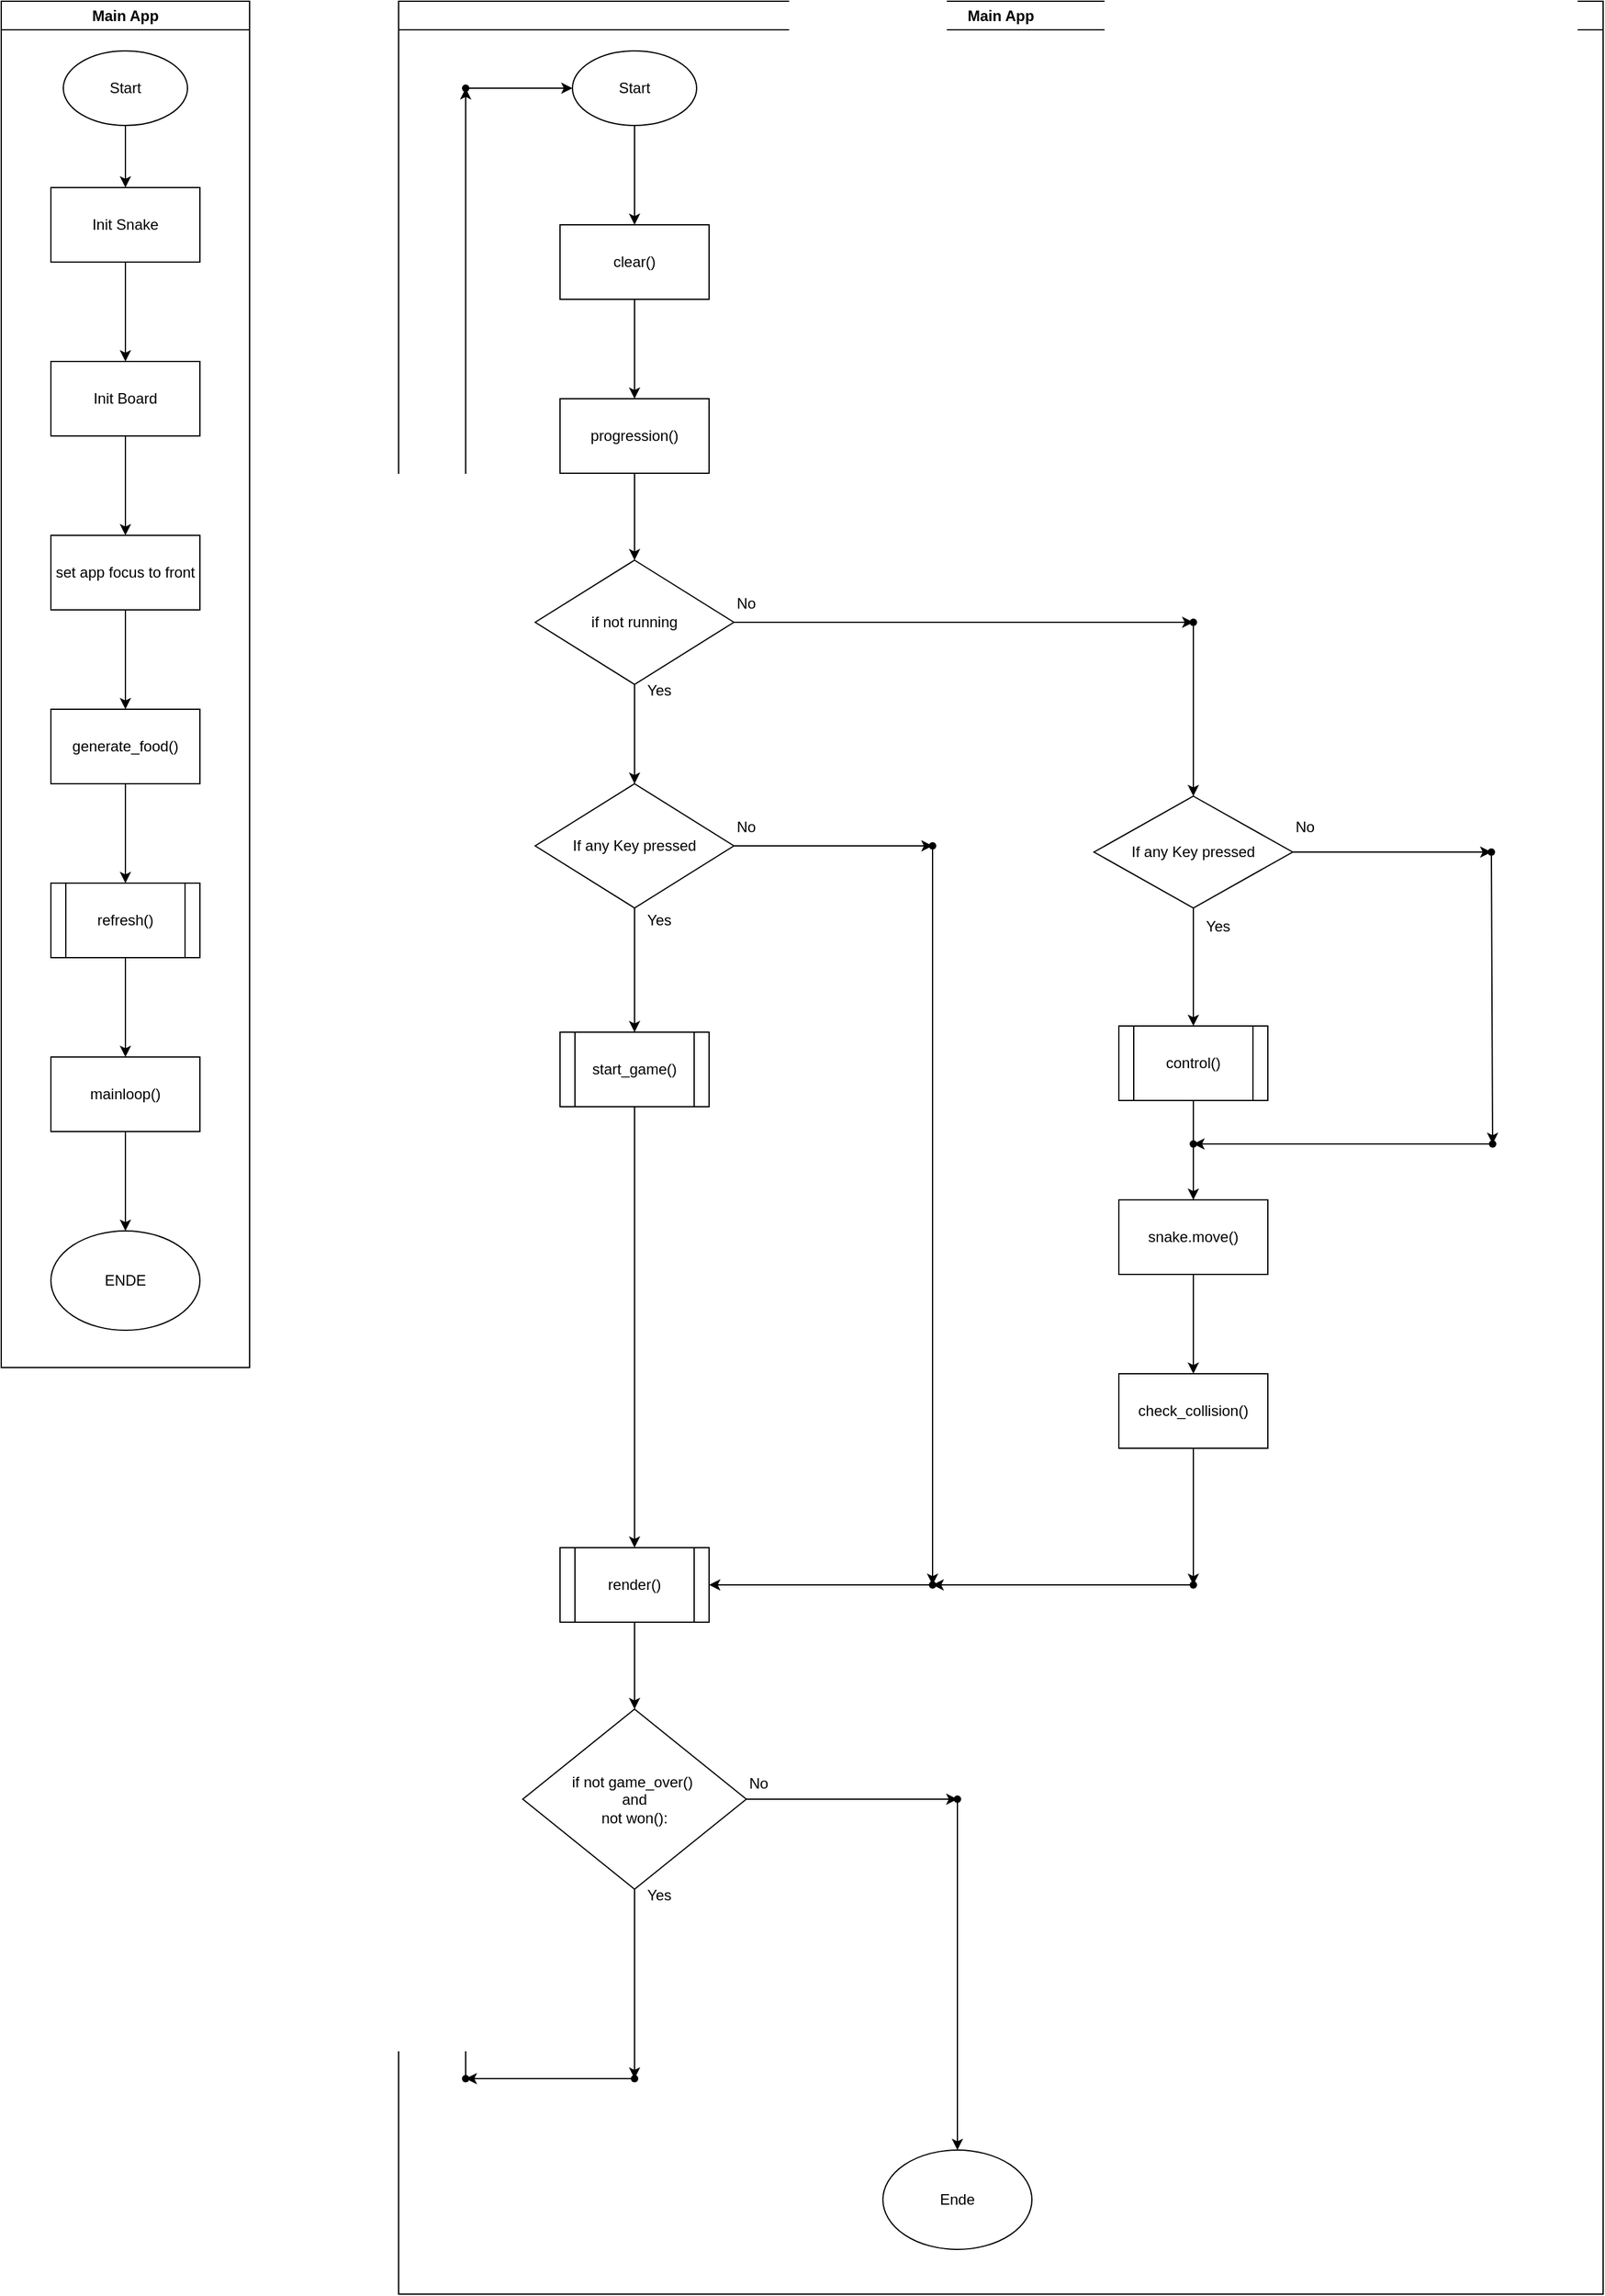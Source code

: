 <mxfile>
    <diagram id="rUvwYh-0YL8pRCh6cSZj" name="Page-1">
        <mxGraphModel dx="1346" dy="660" grid="1" gridSize="10" guides="1" tooltips="1" connect="1" arrows="1" fold="1" page="1" pageScale="1" pageWidth="827" pageHeight="1169" math="0" shadow="0">
            <root>
                <mxCell id="0"/>
                <mxCell id="1" parent="0"/>
                <mxCell id="4" value="" style="edgeStyle=none;html=1;" parent="1" source="2" target="3" edge="1">
                    <mxGeometry relative="1" as="geometry"/>
                </mxCell>
                <mxCell id="2" value="Start" style="ellipse;whiteSpace=wrap;html=1;" parent="1" vertex="1">
                    <mxGeometry x="90" y="60" width="100" height="60" as="geometry"/>
                </mxCell>
                <mxCell id="6" value="" style="edgeStyle=none;html=1;" parent="1" source="3" target="5" edge="1">
                    <mxGeometry relative="1" as="geometry"/>
                </mxCell>
                <mxCell id="3" value="Init Snake" style="rounded=0;whiteSpace=wrap;html=1;" parent="1" vertex="1">
                    <mxGeometry x="80" y="170" width="120" height="60" as="geometry"/>
                </mxCell>
                <mxCell id="8" value="" style="edgeStyle=none;html=1;" parent="1" source="5" target="7" edge="1">
                    <mxGeometry relative="1" as="geometry"/>
                </mxCell>
                <mxCell id="5" value="Init Board" style="whiteSpace=wrap;html=1;rounded=0;" parent="1" vertex="1">
                    <mxGeometry x="80" y="310" width="120" height="60" as="geometry"/>
                </mxCell>
                <mxCell id="10" value="" style="edgeStyle=none;html=1;" parent="1" source="7" target="9" edge="1">
                    <mxGeometry relative="1" as="geometry"/>
                </mxCell>
                <mxCell id="7" value="set app focus to front" style="whiteSpace=wrap;html=1;rounded=0;" parent="1" vertex="1">
                    <mxGeometry x="80" y="450" width="120" height="60" as="geometry"/>
                </mxCell>
                <mxCell id="19" value="" style="edgeStyle=none;html=1;" parent="1" source="9" target="18" edge="1">
                    <mxGeometry relative="1" as="geometry"/>
                </mxCell>
                <mxCell id="9" value="generate_food()" style="whiteSpace=wrap;html=1;rounded=0;" parent="1" vertex="1">
                    <mxGeometry x="80" y="590" width="120" height="60" as="geometry"/>
                </mxCell>
                <mxCell id="21" value="" style="edgeStyle=none;html=1;" parent="1" source="18" target="20" edge="1">
                    <mxGeometry relative="1" as="geometry"/>
                </mxCell>
                <mxCell id="18" value="refresh()" style="shape=process;whiteSpace=wrap;html=1;backgroundOutline=1;rounded=0;" parent="1" vertex="1">
                    <mxGeometry x="80" y="730" width="120" height="60" as="geometry"/>
                </mxCell>
                <mxCell id="23" value="" style="edgeStyle=none;html=1;" parent="1" source="20" target="22" edge="1">
                    <mxGeometry relative="1" as="geometry"/>
                </mxCell>
                <mxCell id="20" value="mainloop()" style="whiteSpace=wrap;html=1;rounded=0;" parent="1" vertex="1">
                    <mxGeometry x="80" y="870" width="120" height="60" as="geometry"/>
                </mxCell>
                <mxCell id="22" value="ENDE" style="ellipse;whiteSpace=wrap;html=1;" parent="1" vertex="1">
                    <mxGeometry x="80" y="1010" width="120" height="80" as="geometry"/>
                </mxCell>
                <mxCell id="24" value="Main App" style="swimlane;whiteSpace=wrap;html=1;" parent="1" vertex="1">
                    <mxGeometry x="40" y="20" width="200" height="1100" as="geometry"/>
                </mxCell>
                <mxCell id="27" value="" style="edgeStyle=none;html=1;startArrow=none;exitX=0.5;exitY=1;exitDx=0;exitDy=0;" parent="1" source="25" target="26" edge="1">
                    <mxGeometry relative="1" as="geometry"/>
                </mxCell>
                <mxCell id="25" value="Start" style="ellipse;whiteSpace=wrap;html=1;" parent="1" vertex="1">
                    <mxGeometry x="500" y="60" width="100" height="60" as="geometry"/>
                </mxCell>
                <mxCell id="29" value="" style="edgeStyle=none;html=1;" parent="1" source="26" target="28" edge="1">
                    <mxGeometry relative="1" as="geometry"/>
                </mxCell>
                <mxCell id="26" value="clear()" style="whiteSpace=wrap;html=1;" parent="1" vertex="1">
                    <mxGeometry x="490" y="200" width="120" height="60" as="geometry"/>
                </mxCell>
                <mxCell id="31" value="" style="edgeStyle=none;html=1;" parent="1" source="28" target="30" edge="1">
                    <mxGeometry relative="1" as="geometry"/>
                </mxCell>
                <mxCell id="28" value="progression()" style="whiteSpace=wrap;html=1;" parent="1" vertex="1">
                    <mxGeometry x="490" y="340" width="120" height="60" as="geometry"/>
                </mxCell>
                <mxCell id="33" value="" style="edgeStyle=none;html=1;" parent="1" source="30" target="32" edge="1">
                    <mxGeometry relative="1" as="geometry"/>
                </mxCell>
                <mxCell id="48" value="" style="edgeStyle=none;html=1;" parent="1" source="30" target="47" edge="1">
                    <mxGeometry relative="1" as="geometry"/>
                </mxCell>
                <mxCell id="30" value="if not running" style="rhombus;whiteSpace=wrap;html=1;" parent="1" vertex="1">
                    <mxGeometry x="470" y="470" width="160" height="100" as="geometry"/>
                </mxCell>
                <mxCell id="64" value="" style="edgeStyle=none;html=1;" parent="1" source="32" target="63" edge="1">
                    <mxGeometry relative="1" as="geometry"/>
                </mxCell>
                <mxCell id="32" value="" style="shape=waypoint;sketch=0;size=6;pointerEvents=1;points=[];fillColor=default;resizable=0;rotatable=0;perimeter=centerPerimeter;snapToPoint=1;" parent="1" vertex="1">
                    <mxGeometry x="990" y="510" width="20" height="20" as="geometry"/>
                </mxCell>
                <mxCell id="43" value="No&lt;br&gt;" style="text;html=1;strokeColor=none;fillColor=none;align=center;verticalAlign=middle;whiteSpace=wrap;rounded=0;" parent="1" vertex="1">
                    <mxGeometry x="610" y="490" width="60" height="30" as="geometry"/>
                </mxCell>
                <mxCell id="44" value="Yes" style="text;html=1;strokeColor=none;fillColor=none;align=center;verticalAlign=middle;whiteSpace=wrap;rounded=0;" parent="1" vertex="1">
                    <mxGeometry x="540" y="560" width="60" height="30" as="geometry"/>
                </mxCell>
                <mxCell id="51" value="" style="edgeStyle=none;html=1;" parent="1" source="47" target="50" edge="1">
                    <mxGeometry relative="1" as="geometry"/>
                </mxCell>
                <mxCell id="55" value="" style="edgeStyle=none;html=1;" parent="1" source="47" target="54" edge="1">
                    <mxGeometry relative="1" as="geometry"/>
                </mxCell>
                <mxCell id="47" value="If any Key pressed" style="rhombus;whiteSpace=wrap;html=1;" parent="1" vertex="1">
                    <mxGeometry x="470" y="650" width="160" height="100" as="geometry"/>
                </mxCell>
                <mxCell id="60" value="" style="edgeStyle=none;html=1;" parent="1" source="50" target="59" edge="1">
                    <mxGeometry relative="1" as="geometry"/>
                </mxCell>
                <mxCell id="50" value="" style="shape=waypoint;sketch=0;size=6;pointerEvents=1;points=[];fillColor=default;resizable=0;rotatable=0;perimeter=centerPerimeter;snapToPoint=1;" parent="1" vertex="1">
                    <mxGeometry x="780" y="690" width="20" height="20" as="geometry"/>
                </mxCell>
                <mxCell id="52" value="No&lt;br&gt;" style="text;html=1;strokeColor=none;fillColor=none;align=center;verticalAlign=middle;whiteSpace=wrap;rounded=0;" parent="1" vertex="1">
                    <mxGeometry x="610" y="670" width="60" height="30" as="geometry"/>
                </mxCell>
                <mxCell id="53" value="Yes" style="text;html=1;strokeColor=none;fillColor=none;align=center;verticalAlign=middle;whiteSpace=wrap;rounded=0;" parent="1" vertex="1">
                    <mxGeometry x="540" y="745" width="60" height="30" as="geometry"/>
                </mxCell>
                <mxCell id="94" value="" style="edgeStyle=none;html=1;" parent="1" source="54" target="93" edge="1">
                    <mxGeometry relative="1" as="geometry"/>
                </mxCell>
                <mxCell id="54" value="start_game()" style="shape=process;whiteSpace=wrap;html=1;backgroundOutline=1;" parent="1" vertex="1">
                    <mxGeometry x="490" y="850" width="120" height="60" as="geometry"/>
                </mxCell>
                <mxCell id="62" value="" style="edgeStyle=none;html=1;entryX=1;entryY=0.5;entryDx=0;entryDy=0;" parent="1" source="59" target="93" edge="1">
                    <mxGeometry relative="1" as="geometry">
                        <mxPoint x="700" y="1295" as="targetPoint"/>
                    </mxGeometry>
                </mxCell>
                <mxCell id="59" value="" style="shape=waypoint;sketch=0;size=6;pointerEvents=1;points=[];fillColor=default;resizable=0;rotatable=0;perimeter=centerPerimeter;snapToPoint=1;" parent="1" vertex="1">
                    <mxGeometry x="780" y="1285" width="20" height="20" as="geometry"/>
                </mxCell>
                <mxCell id="66" value="" style="edgeStyle=none;html=1;" parent="1" source="63" target="65" edge="1">
                    <mxGeometry relative="1" as="geometry"/>
                </mxCell>
                <mxCell id="79" value="" style="edgeStyle=none;html=1;" parent="1" source="63" target="78" edge="1">
                    <mxGeometry relative="1" as="geometry"/>
                </mxCell>
                <mxCell id="63" value="If any Key pressed" style="rhombus;whiteSpace=wrap;html=1;sketch=0;" parent="1" vertex="1">
                    <mxGeometry x="920" y="660" width="160" height="90" as="geometry"/>
                </mxCell>
                <mxCell id="75" value="" style="edgeStyle=none;html=1;startArrow=none;" parent="1" source="86" target="74" edge="1">
                    <mxGeometry relative="1" as="geometry"/>
                </mxCell>
                <mxCell id="65" value="control()" style="shape=process;whiteSpace=wrap;html=1;backgroundOutline=1;sketch=0;" parent="1" vertex="1">
                    <mxGeometry x="940" y="845" width="120" height="60" as="geometry"/>
                </mxCell>
                <mxCell id="71" value="Yes" style="text;html=1;strokeColor=none;fillColor=none;align=center;verticalAlign=middle;whiteSpace=wrap;rounded=0;" parent="1" vertex="1">
                    <mxGeometry x="990" y="750" width="60" height="30" as="geometry"/>
                </mxCell>
                <mxCell id="72" value="No&lt;br&gt;" style="text;html=1;strokeColor=none;fillColor=none;align=center;verticalAlign=middle;whiteSpace=wrap;rounded=0;" parent="1" vertex="1">
                    <mxGeometry x="1060" y="670" width="60" height="30" as="geometry"/>
                </mxCell>
                <mxCell id="77" value="" style="edgeStyle=none;html=1;" parent="1" source="74" target="76" edge="1">
                    <mxGeometry relative="1" as="geometry"/>
                </mxCell>
                <mxCell id="74" value="snake.move()" style="whiteSpace=wrap;html=1;sketch=0;" parent="1" vertex="1">
                    <mxGeometry x="940" y="985" width="120" height="60" as="geometry"/>
                </mxCell>
                <mxCell id="81" value="" style="edgeStyle=none;html=1;" parent="1" source="76" target="80" edge="1">
                    <mxGeometry relative="1" as="geometry"/>
                </mxCell>
                <mxCell id="76" value="check_collision()" style="whiteSpace=wrap;html=1;sketch=0;" parent="1" vertex="1">
                    <mxGeometry x="940" y="1125" width="120" height="60" as="geometry"/>
                </mxCell>
                <mxCell id="83" value="" style="edgeStyle=none;html=1;" parent="1" source="78" target="82" edge="1">
                    <mxGeometry relative="1" as="geometry"/>
                </mxCell>
                <mxCell id="78" value="" style="shape=waypoint;sketch=0;size=6;pointerEvents=1;points=[];fillColor=default;resizable=0;rotatable=0;perimeter=centerPerimeter;snapToPoint=1;" parent="1" vertex="1">
                    <mxGeometry x="1230" y="695" width="20" height="20" as="geometry"/>
                </mxCell>
                <mxCell id="90" value="" style="edgeStyle=none;html=1;" parent="1" source="80" target="59" edge="1">
                    <mxGeometry relative="1" as="geometry">
                        <mxPoint x="900" y="1295" as="targetPoint"/>
                    </mxGeometry>
                </mxCell>
                <mxCell id="80" value="" style="shape=waypoint;sketch=0;size=6;pointerEvents=1;points=[];fillColor=default;resizable=0;rotatable=0;perimeter=centerPerimeter;snapToPoint=1;" parent="1" vertex="1">
                    <mxGeometry x="990" y="1285" width="20" height="20" as="geometry"/>
                </mxCell>
                <mxCell id="87" value="" style="edgeStyle=none;html=1;" parent="1" source="82" target="86" edge="1">
                    <mxGeometry relative="1" as="geometry"/>
                </mxCell>
                <mxCell id="82" value="" style="shape=waypoint;sketch=0;size=6;pointerEvents=1;points=[];fillColor=default;resizable=0;rotatable=0;perimeter=centerPerimeter;snapToPoint=1;" parent="1" vertex="1">
                    <mxGeometry x="1231" y="930" width="20" height="20" as="geometry"/>
                </mxCell>
                <mxCell id="88" value="" style="edgeStyle=none;html=1;endArrow=none;" parent="1" source="65" target="86" edge="1">
                    <mxGeometry relative="1" as="geometry">
                        <mxPoint x="1000" y="905" as="sourcePoint"/>
                        <mxPoint x="1000" y="985" as="targetPoint"/>
                    </mxGeometry>
                </mxCell>
                <mxCell id="86" value="" style="shape=waypoint;sketch=0;size=6;pointerEvents=1;points=[];fillColor=default;resizable=0;rotatable=0;perimeter=centerPerimeter;snapToPoint=1;" parent="1" vertex="1">
                    <mxGeometry x="990" y="930" width="20" height="20" as="geometry"/>
                </mxCell>
                <mxCell id="96" value="" style="edgeStyle=none;html=1;" parent="1" source="93" target="95" edge="1">
                    <mxGeometry relative="1" as="geometry"/>
                </mxCell>
                <mxCell id="93" value="render()" style="shape=process;whiteSpace=wrap;html=1;backgroundOutline=1;" parent="1" vertex="1">
                    <mxGeometry x="490" y="1265" width="120" height="60" as="geometry"/>
                </mxCell>
                <mxCell id="98" value="" style="edgeStyle=none;html=1;" parent="1" source="95" target="97" edge="1">
                    <mxGeometry relative="1" as="geometry"/>
                </mxCell>
                <mxCell id="101" value="" style="edgeStyle=none;html=1;" parent="1" source="95" target="100" edge="1">
                    <mxGeometry relative="1" as="geometry"/>
                </mxCell>
                <mxCell id="95" value="if not game_over()&amp;nbsp;&lt;br&gt;and&lt;br&gt;not won():" style="rhombus;whiteSpace=wrap;html=1;" parent="1" vertex="1">
                    <mxGeometry x="460" y="1395" width="180" height="145" as="geometry"/>
                </mxCell>
                <mxCell id="107" value="" style="edgeStyle=none;html=1;" parent="1" source="97" target="106" edge="1">
                    <mxGeometry relative="1" as="geometry"/>
                </mxCell>
                <mxCell id="97" value="" style="shape=waypoint;sketch=0;size=6;pointerEvents=1;points=[];fillColor=default;resizable=0;rotatable=0;perimeter=centerPerimeter;snapToPoint=1;" parent="1" vertex="1">
                    <mxGeometry x="540" y="1682.5" width="20" height="20" as="geometry"/>
                </mxCell>
                <mxCell id="99" value="Yes" style="text;html=1;strokeColor=none;fillColor=none;align=center;verticalAlign=middle;whiteSpace=wrap;rounded=0;" parent="1" vertex="1">
                    <mxGeometry x="540" y="1530" width="60" height="30" as="geometry"/>
                </mxCell>
                <mxCell id="104" value="" style="edgeStyle=none;html=1;entryX=0.5;entryY=0;entryDx=0;entryDy=0;" parent="1" source="100" target="105" edge="1">
                    <mxGeometry relative="1" as="geometry">
                        <mxPoint x="810" y="1710" as="targetPoint"/>
                    </mxGeometry>
                </mxCell>
                <mxCell id="100" value="" style="shape=waypoint;sketch=0;size=6;pointerEvents=1;points=[];fillColor=default;resizable=0;rotatable=0;perimeter=centerPerimeter;snapToPoint=1;" parent="1" vertex="1">
                    <mxGeometry x="800" y="1457.5" width="20" height="20" as="geometry"/>
                </mxCell>
                <mxCell id="105" value="Ende" style="ellipse;whiteSpace=wrap;html=1;" parent="1" vertex="1">
                    <mxGeometry x="750" y="1750" width="120" height="80" as="geometry"/>
                </mxCell>
                <mxCell id="109" value="" style="edgeStyle=none;html=1;entryX=0.51;entryY=0.76;entryDx=0;entryDy=0;entryPerimeter=0;" parent="1" source="106" target="110" edge="1">
                    <mxGeometry relative="1" as="geometry">
                        <mxPoint x="414" y="120" as="targetPoint"/>
                    </mxGeometry>
                </mxCell>
                <mxCell id="106" value="" style="shape=waypoint;sketch=0;size=6;pointerEvents=1;points=[];fillColor=default;resizable=0;rotatable=0;perimeter=centerPerimeter;snapToPoint=1;" parent="1" vertex="1">
                    <mxGeometry x="404" y="1682.5" width="20" height="20" as="geometry"/>
                </mxCell>
                <mxCell id="112" value="" style="edgeStyle=none;html=1;" parent="1" source="110" target="25" edge="1">
                    <mxGeometry relative="1" as="geometry"/>
                </mxCell>
                <mxCell id="110" value="" style="shape=waypoint;sketch=0;size=6;pointerEvents=1;points=[];fillColor=default;resizable=0;rotatable=0;perimeter=centerPerimeter;snapToPoint=1;" parent="1" vertex="1">
                    <mxGeometry x="404" y="80" width="20" height="20" as="geometry"/>
                </mxCell>
                <mxCell id="113" value="Main App" style="swimlane;whiteSpace=wrap;html=1;" parent="1" vertex="1">
                    <mxGeometry x="360" y="20" width="970" height="1846" as="geometry"/>
                </mxCell>
                <mxCell id="114" value="No&lt;br&gt;" style="text;html=1;strokeColor=none;fillColor=none;align=center;verticalAlign=middle;whiteSpace=wrap;rounded=0;" vertex="1" parent="113">
                    <mxGeometry x="260" y="1420" width="60" height="30" as="geometry"/>
                </mxCell>
            </root>
        </mxGraphModel>
    </diagram>
</mxfile>